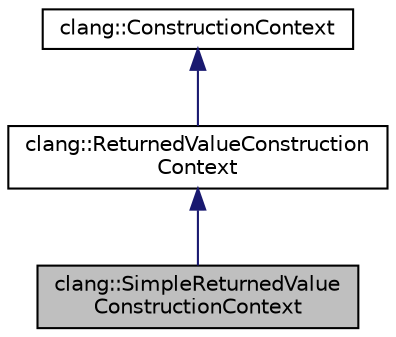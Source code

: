 digraph "clang::SimpleReturnedValueConstructionContext"
{
 // LATEX_PDF_SIZE
  bgcolor="transparent";
  edge [fontname="Helvetica",fontsize="10",labelfontname="Helvetica",labelfontsize="10"];
  node [fontname="Helvetica",fontsize="10",shape=record];
  Node1 [label="clang::SimpleReturnedValue\lConstructionContext",height=0.2,width=0.4,color="black", fillcolor="grey75", style="filled", fontcolor="black",tooltip="Represents a temporary object that is being immediately returned from a function by value,..."];
  Node2 -> Node1 [dir="back",color="midnightblue",fontsize="10",style="solid",fontname="Helvetica"];
  Node2 [label="clang::ReturnedValueConstruction\lContext",height=0.2,width=0.4,color="black",URL="$classclang_1_1ReturnedValueConstructionContext.html",tooltip=" "];
  Node3 -> Node2 [dir="back",color="midnightblue",fontsize="10",style="solid",fontname="Helvetica"];
  Node3 [label="clang::ConstructionContext",height=0.2,width=0.4,color="black",URL="$classclang_1_1ConstructionContext.html",tooltip="ConstructionContext's subclasses describe different ways of constructing an object in C++."];
}
